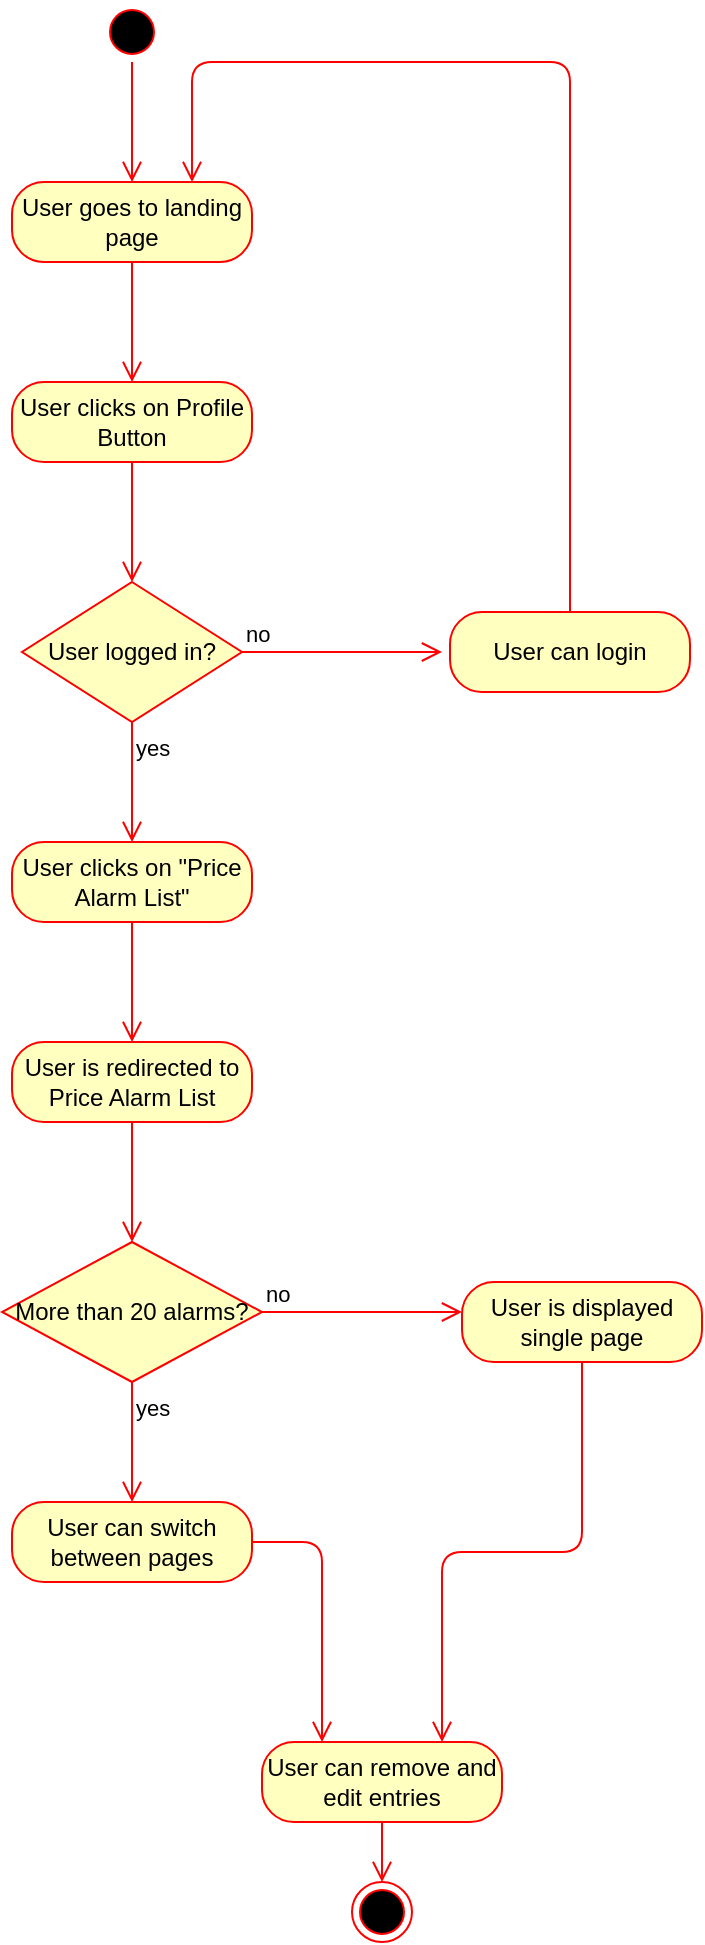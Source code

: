 <mxfile version="13.8.7" type="github">
  <diagram id="PmWqCMDrQcmzEJ4wa-FC" name="Page-1">
    <mxGraphModel dx="454" dy="794" grid="1" gridSize="10" guides="1" tooltips="1" connect="1" arrows="1" fold="1" page="1" pageScale="1" pageWidth="827" pageHeight="1169" math="0" shadow="0">
      <root>
        <mxCell id="0" />
        <mxCell id="1" parent="0" />
        <mxCell id="p3ZcjSE8G3w7oGL6ii10-2" value="" style="ellipse;html=1;shape=startState;fillColor=#000000;strokeColor=#ff0000;" vertex="1" parent="1">
          <mxGeometry x="180" y="90" width="30" height="30" as="geometry" />
        </mxCell>
        <mxCell id="p3ZcjSE8G3w7oGL6ii10-3" value="" style="edgeStyle=orthogonalEdgeStyle;html=1;verticalAlign=bottom;endArrow=open;endSize=8;strokeColor=#ff0000;" edge="1" source="p3ZcjSE8G3w7oGL6ii10-2" parent="1">
          <mxGeometry relative="1" as="geometry">
            <mxPoint x="195" y="180" as="targetPoint" />
          </mxGeometry>
        </mxCell>
        <mxCell id="p3ZcjSE8G3w7oGL6ii10-6" value="User logged in?" style="rhombus;whiteSpace=wrap;html=1;fillColor=#ffffc0;strokeColor=#ff0000;" vertex="1" parent="1">
          <mxGeometry x="140" y="380" width="110" height="70" as="geometry" />
        </mxCell>
        <mxCell id="p3ZcjSE8G3w7oGL6ii10-7" value="no" style="edgeStyle=orthogonalEdgeStyle;html=1;align=left;verticalAlign=bottom;endArrow=open;endSize=8;strokeColor=#ff0000;" edge="1" source="p3ZcjSE8G3w7oGL6ii10-6" parent="1">
          <mxGeometry x="-1" relative="1" as="geometry">
            <mxPoint x="350" y="415" as="targetPoint" />
          </mxGeometry>
        </mxCell>
        <mxCell id="p3ZcjSE8G3w7oGL6ii10-8" value="yes" style="edgeStyle=orthogonalEdgeStyle;html=1;align=left;verticalAlign=top;endArrow=open;endSize=8;strokeColor=#ff0000;" edge="1" source="p3ZcjSE8G3w7oGL6ii10-6" parent="1">
          <mxGeometry x="-1" relative="1" as="geometry">
            <mxPoint x="195" y="510" as="targetPoint" />
          </mxGeometry>
        </mxCell>
        <mxCell id="p3ZcjSE8G3w7oGL6ii10-9" value="User goes to landing page" style="rounded=1;whiteSpace=wrap;html=1;arcSize=40;fontColor=#000000;fillColor=#ffffc0;strokeColor=#ff0000;" vertex="1" parent="1">
          <mxGeometry x="135" y="180" width="120" height="40" as="geometry" />
        </mxCell>
        <mxCell id="p3ZcjSE8G3w7oGL6ii10-10" value="" style="edgeStyle=orthogonalEdgeStyle;html=1;verticalAlign=bottom;endArrow=open;endSize=8;strokeColor=#ff0000;" edge="1" source="p3ZcjSE8G3w7oGL6ii10-9" parent="1">
          <mxGeometry relative="1" as="geometry">
            <mxPoint x="195" y="280" as="targetPoint" />
          </mxGeometry>
        </mxCell>
        <mxCell id="p3ZcjSE8G3w7oGL6ii10-11" value="User clicks on &quot;Price Alarm List&quot;" style="rounded=1;whiteSpace=wrap;html=1;arcSize=40;fontColor=#000000;fillColor=#ffffc0;strokeColor=#ff0000;" vertex="1" parent="1">
          <mxGeometry x="135" y="510" width="120" height="40" as="geometry" />
        </mxCell>
        <mxCell id="p3ZcjSE8G3w7oGL6ii10-12" value="" style="edgeStyle=orthogonalEdgeStyle;html=1;verticalAlign=bottom;endArrow=open;endSize=8;strokeColor=#ff0000;" edge="1" source="p3ZcjSE8G3w7oGL6ii10-11" parent="1">
          <mxGeometry relative="1" as="geometry">
            <mxPoint x="195" y="610" as="targetPoint" />
          </mxGeometry>
        </mxCell>
        <mxCell id="p3ZcjSE8G3w7oGL6ii10-13" value="User is redirected to Price Alarm List" style="rounded=1;whiteSpace=wrap;html=1;arcSize=40;fontColor=#000000;fillColor=#ffffc0;strokeColor=#ff0000;" vertex="1" parent="1">
          <mxGeometry x="135" y="610" width="120" height="40" as="geometry" />
        </mxCell>
        <mxCell id="p3ZcjSE8G3w7oGL6ii10-14" value="" style="edgeStyle=orthogonalEdgeStyle;html=1;verticalAlign=bottom;endArrow=open;endSize=8;strokeColor=#ff0000;" edge="1" source="p3ZcjSE8G3w7oGL6ii10-13" parent="1">
          <mxGeometry relative="1" as="geometry">
            <mxPoint x="195" y="710" as="targetPoint" />
          </mxGeometry>
        </mxCell>
        <mxCell id="p3ZcjSE8G3w7oGL6ii10-16" value="User can login" style="rounded=1;whiteSpace=wrap;html=1;arcSize=40;fontColor=#000000;fillColor=#ffffc0;strokeColor=#ff0000;" vertex="1" parent="1">
          <mxGeometry x="354" y="395" width="120" height="40" as="geometry" />
        </mxCell>
        <mxCell id="p3ZcjSE8G3w7oGL6ii10-17" value="" style="edgeStyle=orthogonalEdgeStyle;html=1;verticalAlign=bottom;endArrow=open;endSize=8;strokeColor=#ff0000;entryX=0.75;entryY=0;entryDx=0;entryDy=0;" edge="1" source="p3ZcjSE8G3w7oGL6ii10-16" parent="1" target="p3ZcjSE8G3w7oGL6ii10-9">
          <mxGeometry relative="1" as="geometry">
            <mxPoint x="490" y="120" as="targetPoint" />
            <Array as="points">
              <mxPoint x="414" y="120" />
              <mxPoint x="225" y="120" />
            </Array>
          </mxGeometry>
        </mxCell>
        <mxCell id="p3ZcjSE8G3w7oGL6ii10-19" value="User clicks on Profile Button" style="rounded=1;whiteSpace=wrap;html=1;arcSize=40;fontColor=#000000;fillColor=#ffffc0;strokeColor=#ff0000;" vertex="1" parent="1">
          <mxGeometry x="135" y="280" width="120" height="40" as="geometry" />
        </mxCell>
        <mxCell id="p3ZcjSE8G3w7oGL6ii10-20" value="" style="edgeStyle=orthogonalEdgeStyle;html=1;verticalAlign=bottom;endArrow=open;endSize=8;strokeColor=#ff0000;" edge="1" source="p3ZcjSE8G3w7oGL6ii10-19" parent="1">
          <mxGeometry relative="1" as="geometry">
            <mxPoint x="195" y="380" as="targetPoint" />
          </mxGeometry>
        </mxCell>
        <mxCell id="p3ZcjSE8G3w7oGL6ii10-21" value="More than 20 alarms?" style="rhombus;whiteSpace=wrap;html=1;fillColor=#ffffc0;strokeColor=#ff0000;" vertex="1" parent="1">
          <mxGeometry x="130" y="710" width="130" height="70" as="geometry" />
        </mxCell>
        <mxCell id="p3ZcjSE8G3w7oGL6ii10-22" value="no" style="edgeStyle=orthogonalEdgeStyle;html=1;align=left;verticalAlign=bottom;endArrow=open;endSize=8;strokeColor=#ff0000;" edge="1" source="p3ZcjSE8G3w7oGL6ii10-21" parent="1">
          <mxGeometry x="-1" relative="1" as="geometry">
            <mxPoint x="360" y="745" as="targetPoint" />
          </mxGeometry>
        </mxCell>
        <mxCell id="p3ZcjSE8G3w7oGL6ii10-23" value="yes" style="edgeStyle=orthogonalEdgeStyle;html=1;align=left;verticalAlign=top;endArrow=open;endSize=8;strokeColor=#ff0000;" edge="1" source="p3ZcjSE8G3w7oGL6ii10-21" parent="1">
          <mxGeometry x="-1" relative="1" as="geometry">
            <mxPoint x="195" y="840" as="targetPoint" />
          </mxGeometry>
        </mxCell>
        <mxCell id="p3ZcjSE8G3w7oGL6ii10-24" value="User can remove and edit entries" style="rounded=1;whiteSpace=wrap;html=1;arcSize=40;fontColor=#000000;fillColor=#ffffc0;strokeColor=#ff0000;" vertex="1" parent="1">
          <mxGeometry x="260" y="960" width="120" height="40" as="geometry" />
        </mxCell>
        <mxCell id="p3ZcjSE8G3w7oGL6ii10-25" value="" style="edgeStyle=orthogonalEdgeStyle;html=1;verticalAlign=bottom;endArrow=open;endSize=8;strokeColor=#ff0000;" edge="1" source="p3ZcjSE8G3w7oGL6ii10-24" parent="1">
          <mxGeometry relative="1" as="geometry">
            <mxPoint x="320" y="1030" as="targetPoint" />
          </mxGeometry>
        </mxCell>
        <mxCell id="p3ZcjSE8G3w7oGL6ii10-26" value="User can switch between pages" style="rounded=1;whiteSpace=wrap;html=1;arcSize=40;fontColor=#000000;fillColor=#ffffc0;strokeColor=#ff0000;" vertex="1" parent="1">
          <mxGeometry x="135" y="840" width="120" height="40" as="geometry" />
        </mxCell>
        <mxCell id="p3ZcjSE8G3w7oGL6ii10-27" value="" style="edgeStyle=orthogonalEdgeStyle;html=1;verticalAlign=bottom;endArrow=open;endSize=8;strokeColor=#ff0000;entryX=0.25;entryY=0;entryDx=0;entryDy=0;" edge="1" source="p3ZcjSE8G3w7oGL6ii10-26" parent="1" target="p3ZcjSE8G3w7oGL6ii10-24">
          <mxGeometry relative="1" as="geometry">
            <mxPoint x="195" y="930" as="targetPoint" />
          </mxGeometry>
        </mxCell>
        <mxCell id="p3ZcjSE8G3w7oGL6ii10-32" value="User is displayed single page" style="rounded=1;whiteSpace=wrap;html=1;arcSize=40;fontColor=#000000;fillColor=#ffffc0;strokeColor=#ff0000;" vertex="1" parent="1">
          <mxGeometry x="360" y="730" width="120" height="40" as="geometry" />
        </mxCell>
        <mxCell id="p3ZcjSE8G3w7oGL6ii10-33" value="" style="edgeStyle=orthogonalEdgeStyle;html=1;verticalAlign=bottom;endArrow=open;endSize=8;strokeColor=#ff0000;entryX=0.75;entryY=0;entryDx=0;entryDy=0;" edge="1" source="p3ZcjSE8G3w7oGL6ii10-32" parent="1" target="p3ZcjSE8G3w7oGL6ii10-24">
          <mxGeometry relative="1" as="geometry">
            <mxPoint x="420" y="830" as="targetPoint" />
          </mxGeometry>
        </mxCell>
        <mxCell id="p3ZcjSE8G3w7oGL6ii10-34" value="" style="ellipse;html=1;shape=endState;fillColor=#000000;strokeColor=#ff0000;" vertex="1" parent="1">
          <mxGeometry x="305" y="1030" width="30" height="30" as="geometry" />
        </mxCell>
      </root>
    </mxGraphModel>
  </diagram>
</mxfile>
